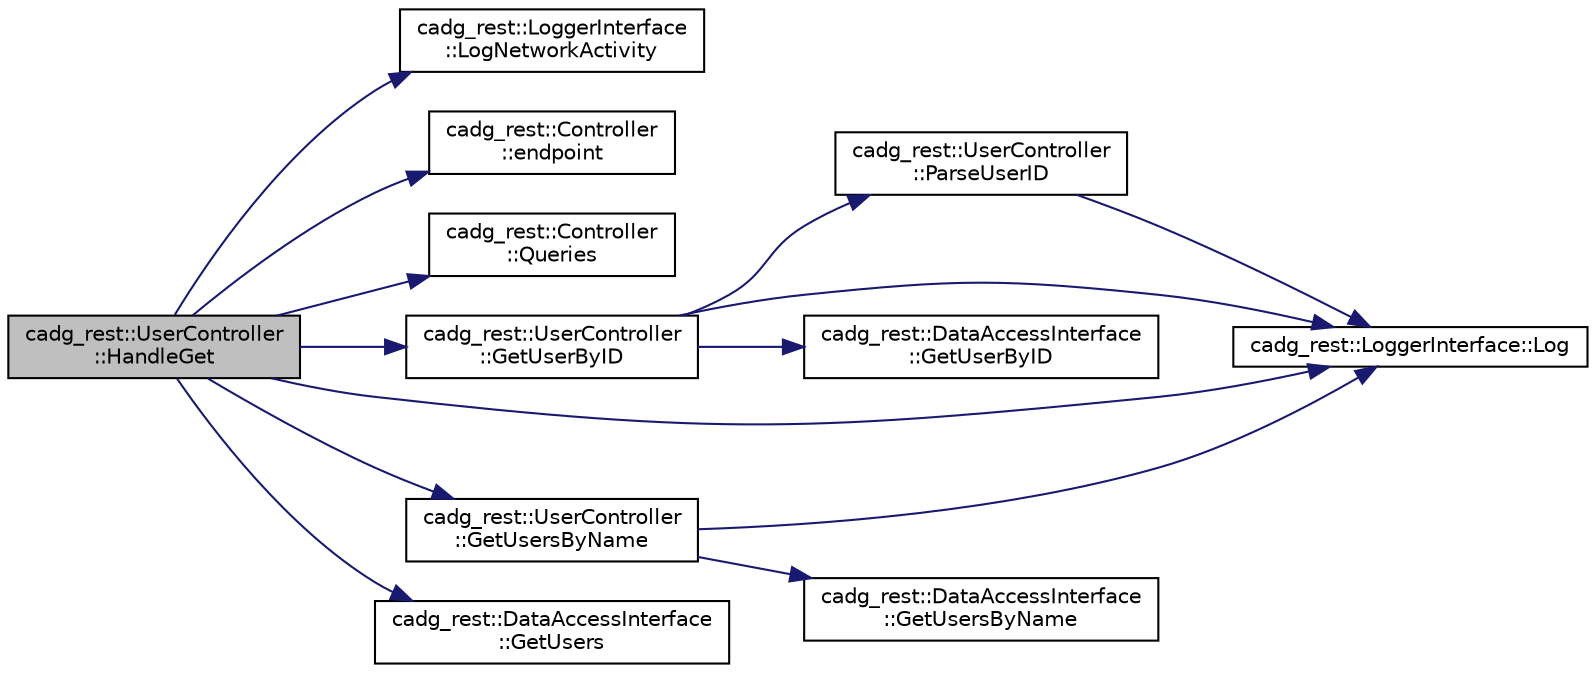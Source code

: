 digraph "cadg_rest::UserController::HandleGet"
{
 // LATEX_PDF_SIZE
  edge [fontname="Helvetica",fontsize="10",labelfontname="Helvetica",labelfontsize="10"];
  node [fontname="Helvetica",fontsize="10",shape=record];
  rankdir="LR";
  Node26 [label="cadg_rest::UserController\l::HandleGet",height=0.2,width=0.4,color="black", fillcolor="grey75", style="filled", fontcolor="black",tooltip="Returns the requested user(s)."];
  Node26 -> Node27 [color="midnightblue",fontsize="10",style="solid",fontname="Helvetica"];
  Node27 [label="cadg_rest::LoggerInterface\l::LogNetworkActivity",height=0.2,width=0.4,color="black", fillcolor="white", style="filled",URL="$classcadg__rest_1_1_logger_interface.html#a9f3648fc2c6d697e80961041a40d2e24",tooltip="Generic log method for logging method calls."];
  Node26 -> Node28 [color="midnightblue",fontsize="10",style="solid",fontname="Helvetica"];
  Node28 [label="cadg_rest::Controller\l::endpoint",height=0.2,width=0.4,color="black", fillcolor="white", style="filled",URL="$classcadg__rest_1_1_controller.html#addeea914faab4557cc7caa493fce1d2d",tooltip=" "];
  Node26 -> Node29 [color="midnightblue",fontsize="10",style="solid",fontname="Helvetica"];
  Node29 [label="cadg_rest::Controller\l::Queries",height=0.2,width=0.4,color="black", fillcolor="white", style="filled",URL="$classcadg__rest_1_1_controller.html#a6405c6b368ec22d3c870bdd1db92490a",tooltip="Queries parses the provided query string of a URL path."];
  Node26 -> Node30 [color="midnightblue",fontsize="10",style="solid",fontname="Helvetica"];
  Node30 [label="cadg_rest::UserController\l::GetUserByID",height=0.2,width=0.4,color="black", fillcolor="white", style="filled",URL="$classcadg__rest_1_1_user_controller.html#a1d3d450422fabffd4ff66a9267834ea6",tooltip="Returns an existing user with the specified ID."];
  Node30 -> Node31 [color="midnightblue",fontsize="10",style="solid",fontname="Helvetica"];
  Node31 [label="cadg_rest::UserController\l::ParseUserID",height=0.2,width=0.4,color="black", fillcolor="white", style="filled",URL="$classcadg__rest_1_1_user_controller.html#a3523d014f2ada4364034e175f6d645f8",tooltip="Returns an ID specified in a URL path."];
  Node31 -> Node32 [color="midnightblue",fontsize="10",style="solid",fontname="Helvetica"];
  Node32 [label="cadg_rest::LoggerInterface::Log",height=0.2,width=0.4,color="black", fillcolor="white", style="filled",URL="$classcadg__rest_1_1_logger_interface.html#a56f53c1fb9687825ade3acced5e3a10a",tooltip="Generic log method."];
  Node30 -> Node33 [color="midnightblue",fontsize="10",style="solid",fontname="Helvetica"];
  Node33 [label="cadg_rest::DataAccessInterface\l::GetUserByID",height=0.2,width=0.4,color="black", fillcolor="white", style="filled",URL="$classcadg__rest_1_1_data_access_interface.html#a9df9cb8876073f42e7e54ada41eec3b3",tooltip="Returns all users with the provided id."];
  Node30 -> Node32 [color="midnightblue",fontsize="10",style="solid",fontname="Helvetica"];
  Node26 -> Node34 [color="midnightblue",fontsize="10",style="solid",fontname="Helvetica"];
  Node34 [label="cadg_rest::UserController\l::GetUsersByName",height=0.2,width=0.4,color="black", fillcolor="white", style="filled",URL="$classcadg__rest_1_1_user_controller.html#aa98afe262762a47ff443a36eb4a97b8d",tooltip=" "];
  Node34 -> Node32 [color="midnightblue",fontsize="10",style="solid",fontname="Helvetica"];
  Node34 -> Node35 [color="midnightblue",fontsize="10",style="solid",fontname="Helvetica"];
  Node35 [label="cadg_rest::DataAccessInterface\l::GetUsersByName",height=0.2,width=0.4,color="black", fillcolor="white", style="filled",URL="$classcadg__rest_1_1_data_access_interface.html#ae6cf7e7fad98f27ffc797a9bf5a6b7df",tooltip="Returns all users that contain the provided name."];
  Node26 -> Node36 [color="midnightblue",fontsize="10",style="solid",fontname="Helvetica"];
  Node36 [label="cadg_rest::DataAccessInterface\l::GetUsers",height=0.2,width=0.4,color="black", fillcolor="white", style="filled",URL="$classcadg__rest_1_1_data_access_interface.html#a657bd814589e6c5553a0303115350783",tooltip="Returns all users."];
  Node26 -> Node32 [color="midnightblue",fontsize="10",style="solid",fontname="Helvetica"];
}
